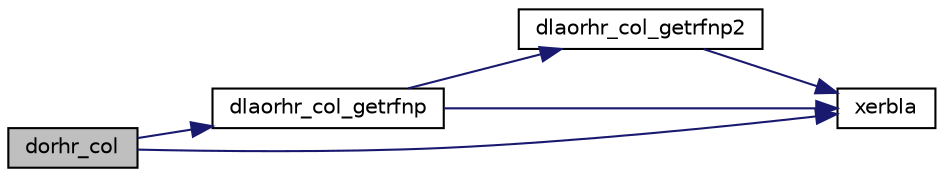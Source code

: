 digraph "dorhr_col"
{
 // LATEX_PDF_SIZE
  edge [fontname="Helvetica",fontsize="10",labelfontname="Helvetica",labelfontsize="10"];
  node [fontname="Helvetica",fontsize="10",shape=record];
  rankdir="LR";
  Node1 [label="dorhr_col",height=0.2,width=0.4,color="black", fillcolor="grey75", style="filled", fontcolor="black",tooltip="DORHR_COL"];
  Node1 -> Node2 [color="midnightblue",fontsize="10",style="solid",fontname="Helvetica"];
  Node2 [label="dlaorhr_col_getrfnp",height=0.2,width=0.4,color="black", fillcolor="white", style="filled",URL="$dlaorhr__col__getrfnp_8f.html#a6102636cbcb42cf52f5057a3e3f9f383",tooltip="DLAORHR_COL_GETRFNP"];
  Node2 -> Node3 [color="midnightblue",fontsize="10",style="solid",fontname="Helvetica"];
  Node3 [label="dlaorhr_col_getrfnp2",height=0.2,width=0.4,color="black", fillcolor="white", style="filled",URL="$dlaorhr__col__getrfnp2_8f.html#a8b4838ff12c7f40680ad11f601093b47",tooltip="DLAORHR_COL_GETRFNP2"];
  Node3 -> Node4 [color="midnightblue",fontsize="10",style="solid",fontname="Helvetica"];
  Node4 [label="xerbla",height=0.2,width=0.4,color="black", fillcolor="white", style="filled",URL="$xerbla_8f.html#a377ee61015baf8dea7770b3a404b1c07",tooltip="XERBLA"];
  Node2 -> Node4 [color="midnightblue",fontsize="10",style="solid",fontname="Helvetica"];
  Node1 -> Node4 [color="midnightblue",fontsize="10",style="solid",fontname="Helvetica"];
}
